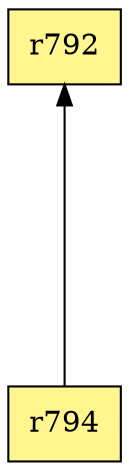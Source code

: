 digraph G {
rankdir=BT;ranksep="2.0";
"r794" [shape=record,fillcolor=khaki1,style=filled,label="{r794}"];
"r792" [shape=record,fillcolor=khaki1,style=filled,label="{r792}"];
"r794" -> "r792"
}